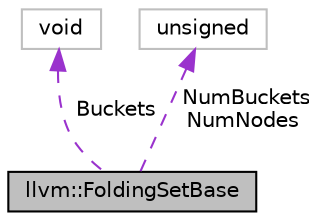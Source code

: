 digraph "llvm::FoldingSetBase"
{
 // LATEX_PDF_SIZE
  bgcolor="transparent";
  edge [fontname="Helvetica",fontsize="10",labelfontname="Helvetica",labelfontsize="10"];
  node [fontname="Helvetica",fontsize="10",shape=record];
  Node1 [label="llvm::FoldingSetBase",height=0.2,width=0.4,color="black", fillcolor="grey75", style="filled", fontcolor="black",tooltip="FoldingSetBase - Implements the folding set functionality."];
  Node2 -> Node1 [dir="back",color="darkorchid3",fontsize="10",style="dashed",label=" Buckets" ,fontname="Helvetica"];
  Node2 [label="void",height=0.2,width=0.4,color="grey75",tooltip=" "];
  Node3 -> Node1 [dir="back",color="darkorchid3",fontsize="10",style="dashed",label=" NumBuckets\nNumNodes" ,fontname="Helvetica"];
  Node3 [label="unsigned",height=0.2,width=0.4,color="grey75",tooltip=" "];
}
